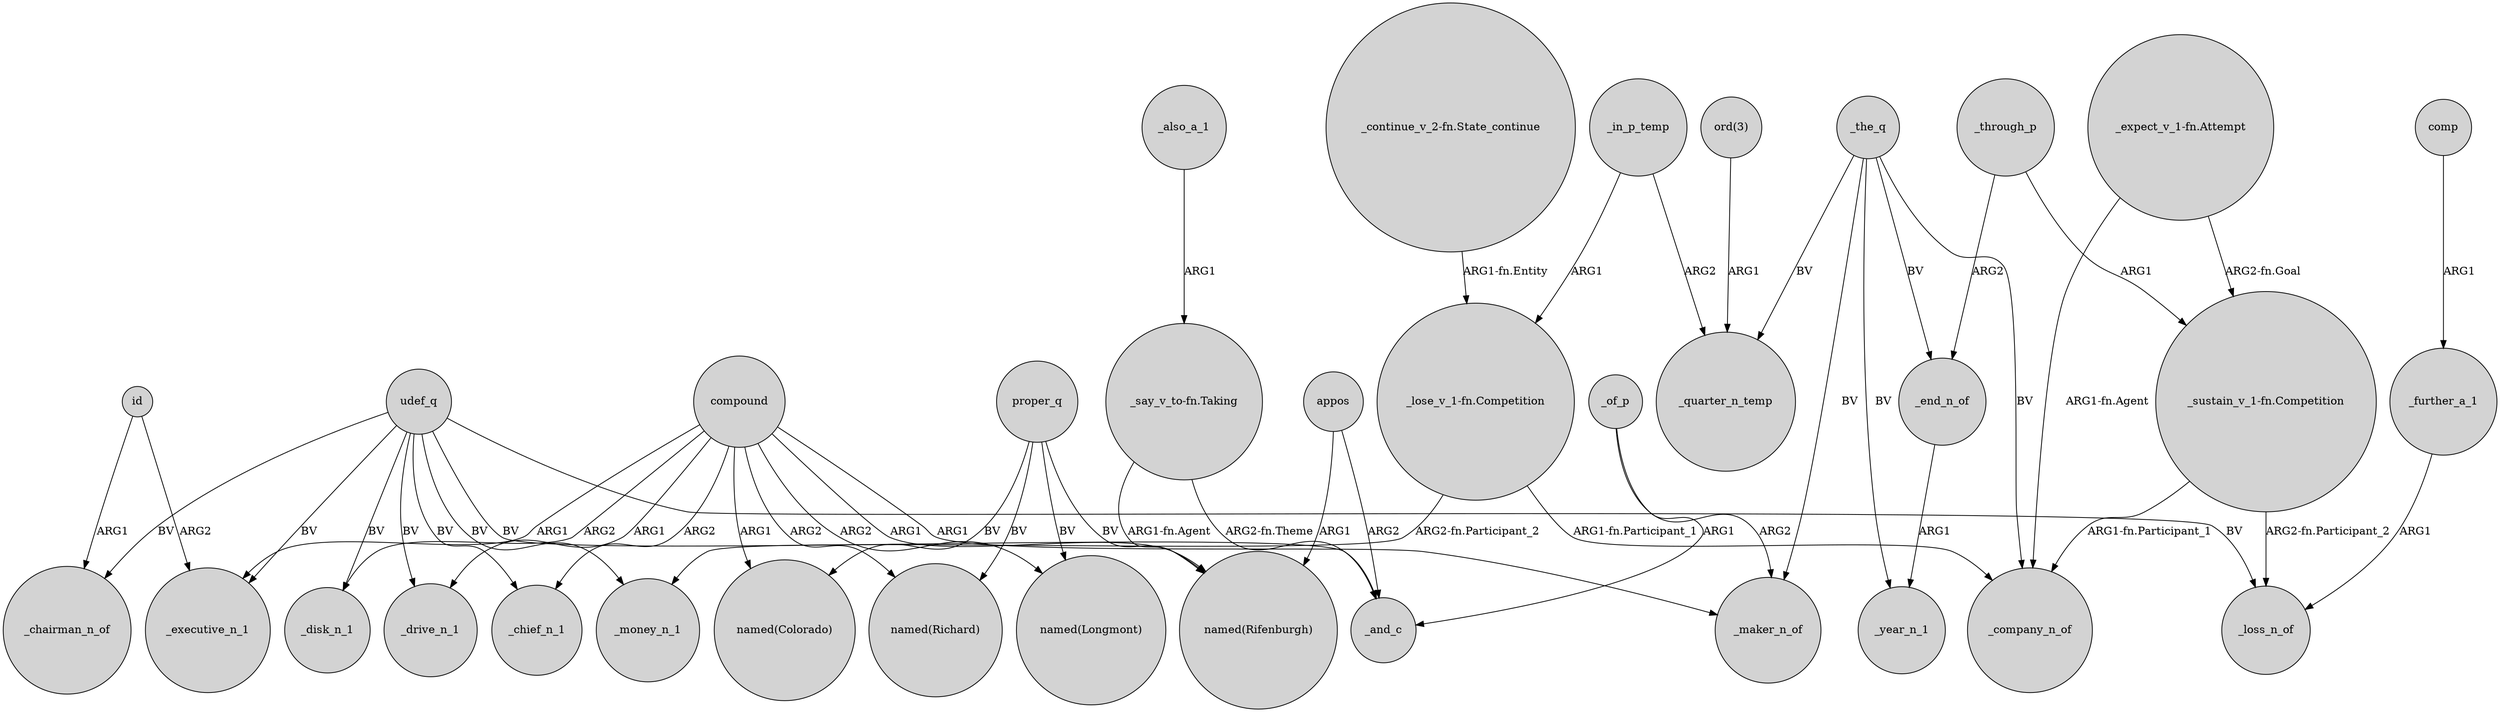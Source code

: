 digraph {
	node [shape=circle style=filled]
	id -> _chairman_n_of [label=ARG1]
	_in_p_temp -> _quarter_n_temp [label=ARG2]
	udef_q -> _disk_n_1 [label=BV]
	"_expect_v_1-fn.Attempt" -> _company_n_of [label="ARG1-fn.Agent"]
	compound -> _chief_n_1 [label=ARG2]
	_of_p -> _maker_n_of [label=ARG2]
	"ord(3)" -> _quarter_n_temp [label=ARG1]
	appos -> _and_c [label=ARG2]
	_further_a_1 -> _loss_n_of [label=ARG1]
	udef_q -> _chairman_n_of [label=BV]
	"_say_v_to-fn.Taking" -> _and_c [label="ARG2-fn.Theme"]
	id -> _executive_n_1 [label=ARG2]
	udef_q -> _chief_n_1 [label=BV]
	_the_q -> _quarter_n_temp [label=BV]
	proper_q -> "named(Longmont)" [label=BV]
	compound -> "named(Longmont)" [label=ARG2]
	_through_p -> _end_n_of [label=ARG2]
	"_lose_v_1-fn.Competition" -> _company_n_of [label="ARG1-fn.Participant_1"]
	udef_q -> _and_c [label=BV]
	"_continue_v_2-fn.State_continue" -> "_lose_v_1-fn.Competition" [label="ARG1-fn.Entity"]
	compound -> "named(Rifenburgh)" [label=ARG1]
	_of_p -> _and_c [label=ARG1]
	udef_q -> _executive_n_1 [label=BV]
	compound -> _disk_n_1 [label=ARG2]
	_also_a_1 -> "_say_v_to-fn.Taking" [label=ARG1]
	udef_q -> _money_n_1 [label=BV]
	_through_p -> "_sustain_v_1-fn.Competition" [label=ARG1]
	_the_q -> _year_n_1 [label=BV]
	udef_q -> _loss_n_of [label=BV]
	udef_q -> _drive_n_1 [label=BV]
	compound -> _executive_n_1 [label=ARG1]
	proper_q -> "named(Richard)" [label=BV]
	"_say_v_to-fn.Taking" -> "named(Rifenburgh)" [label="ARG1-fn.Agent"]
	"_sustain_v_1-fn.Competition" -> _loss_n_of [label="ARG2-fn.Participant_2"]
	compound -> "named(Colorado)" [label=ARG1]
	compound -> _maker_n_of [label=ARG1]
	comp -> _further_a_1 [label=ARG1]
	proper_q -> "named(Colorado)" [label=BV]
	_the_q -> _maker_n_of [label=BV]
	_end_n_of -> _year_n_1 [label=ARG1]
	"_sustain_v_1-fn.Competition" -> _company_n_of [label="ARG1-fn.Participant_1"]
	appos -> "named(Rifenburgh)" [label=ARG1]
	"_expect_v_1-fn.Attempt" -> "_sustain_v_1-fn.Competition" [label="ARG2-fn.Goal"]
	compound -> _drive_n_1 [label=ARG1]
	"_lose_v_1-fn.Competition" -> _money_n_1 [label="ARG2-fn.Participant_2"]
	proper_q -> "named(Rifenburgh)" [label=BV]
	_the_q -> _company_n_of [label=BV]
	compound -> "named(Richard)" [label=ARG2]
	_the_q -> _end_n_of [label=BV]
	_in_p_temp -> "_lose_v_1-fn.Competition" [label=ARG1]
}
